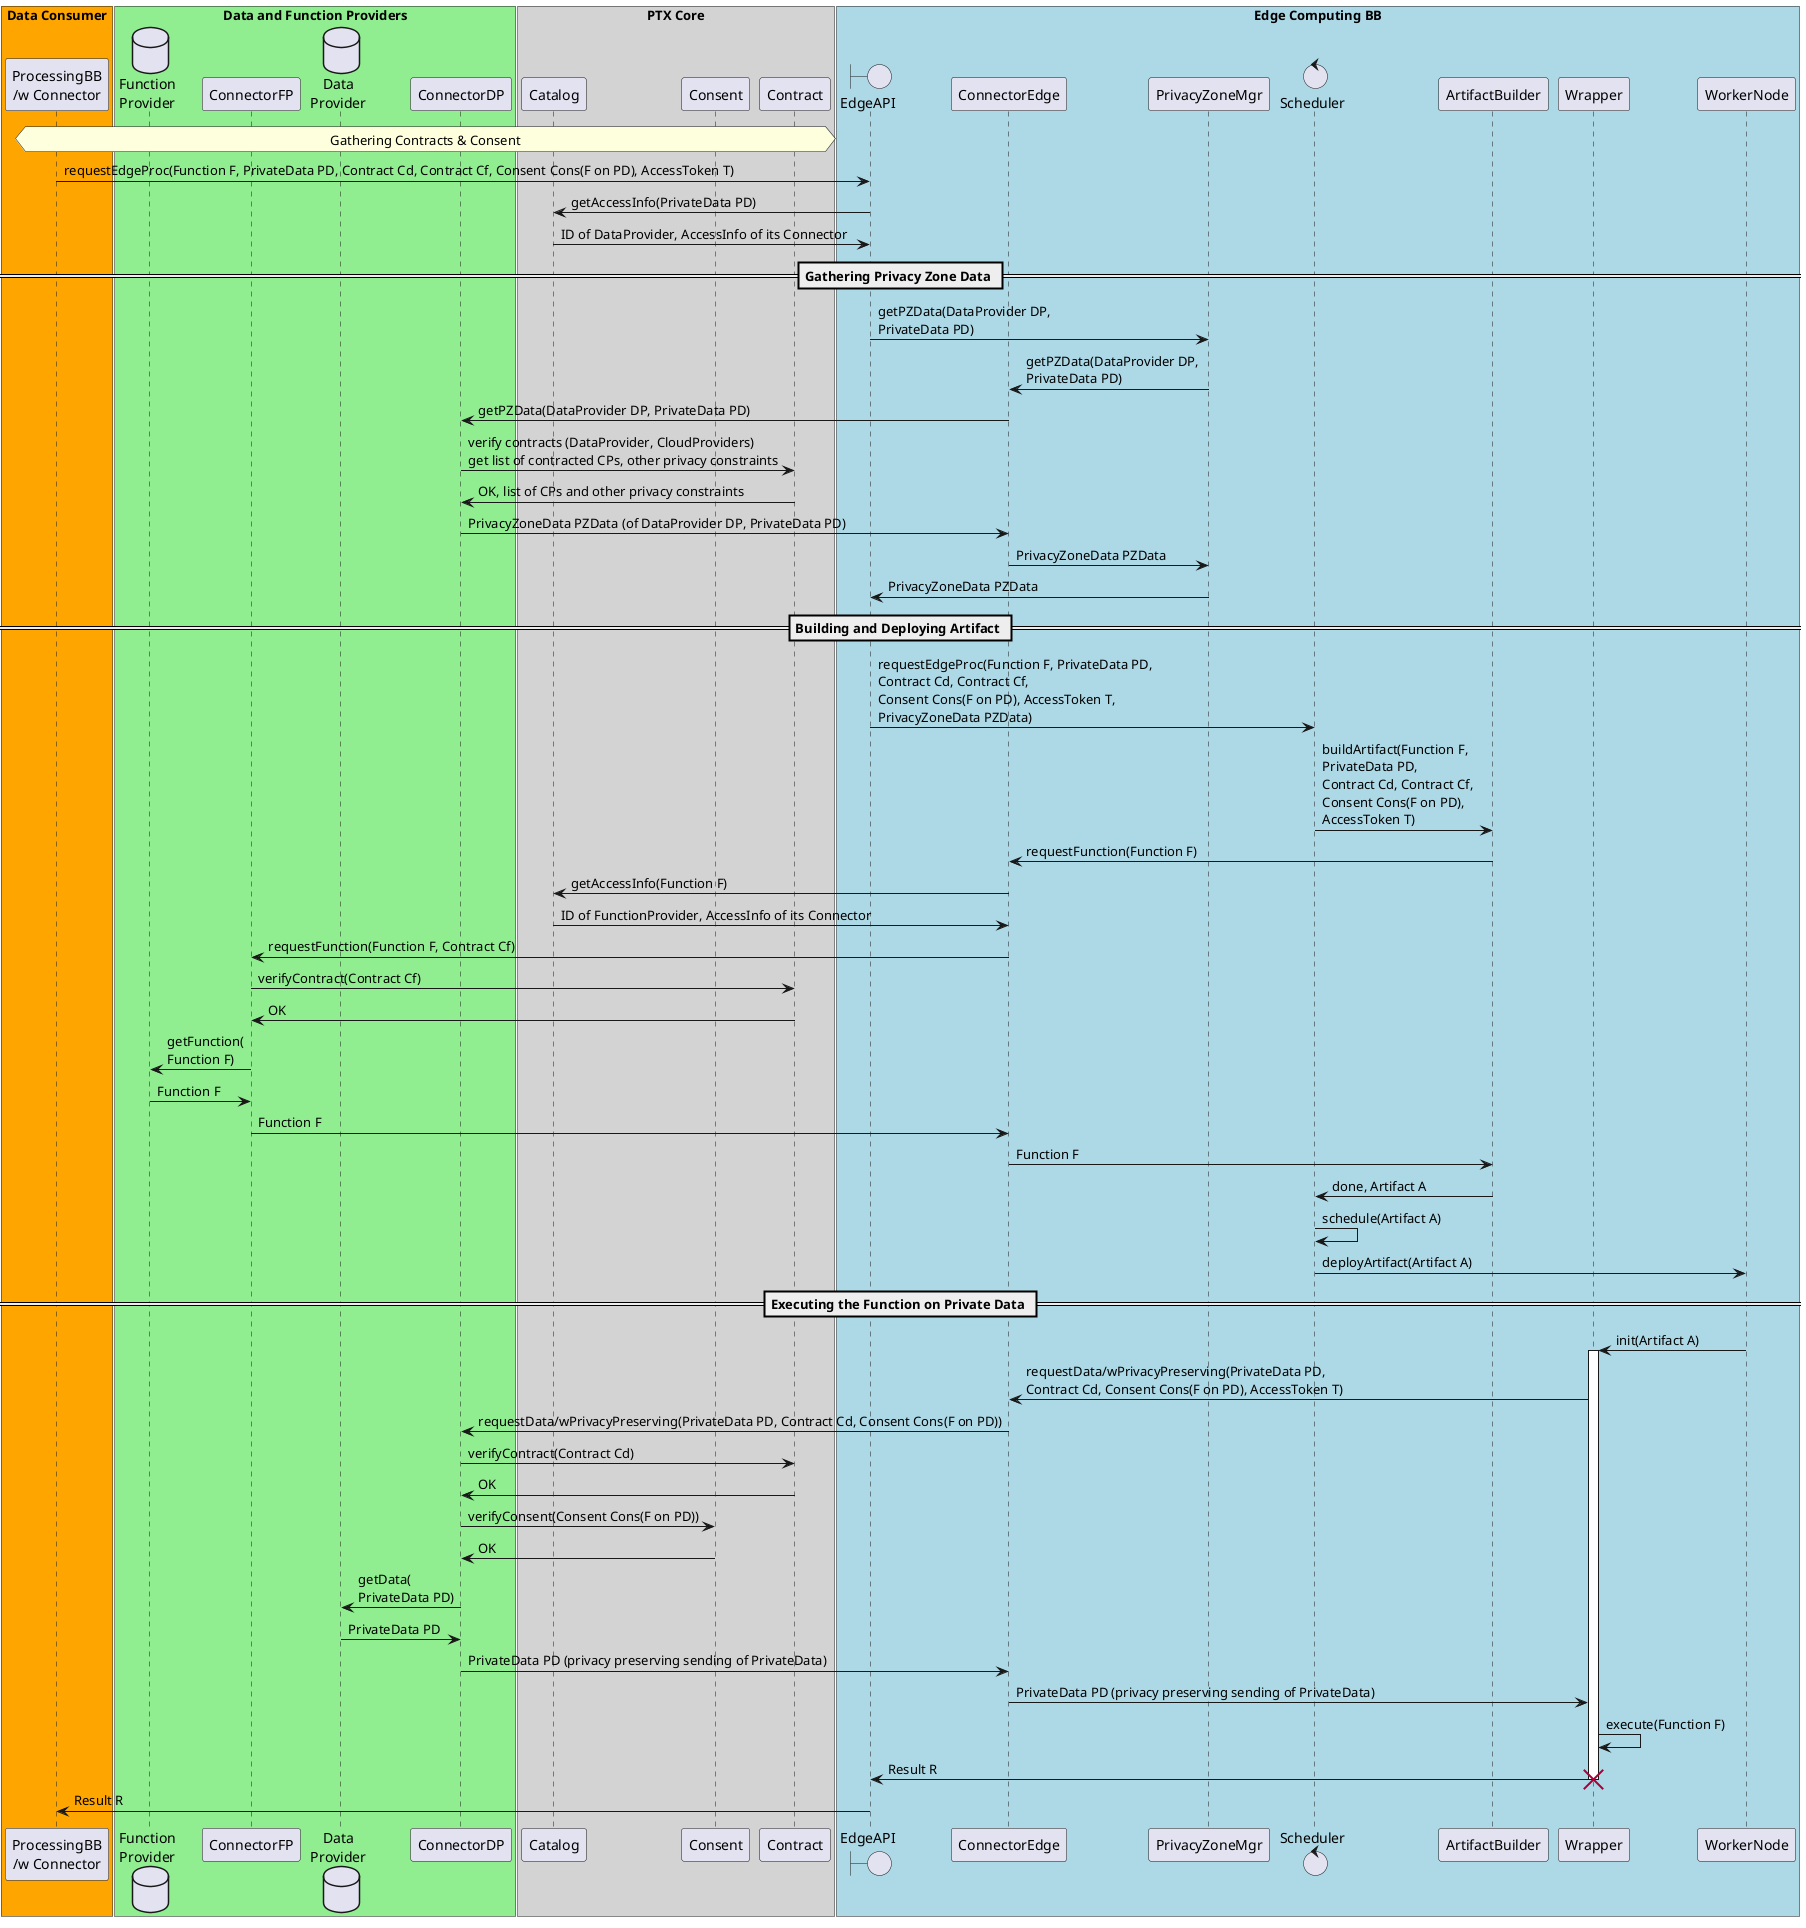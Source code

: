 @startuml

box "Data Consumer" #Orange
    participant "ProcessingBB\n/w Connector" as ProcessingBB order 5
end box
box "Data and Function Providers" #LightGreen
    database "Function\nProvider" as FunctionProvider order 10
    participant ConnectorFP order 15
    database "Data\nProvider" as DataProvider order 20
    participant ConnectorDP order 25
end box
box "PTX Core" #LightGrey
    participant Catalog order 30
    participant Consent order 40
    participant Contract order 50
end box
box "Edge Computing BB" #LightBlue
    boundary EdgeAPI order 60
    participant ConnectorEdge order 65
    participant PrivacyZoneMgr order 70
    control Scheduler order 80
    participant ArtifactBuilder order 90
    participant Wrapper order 100
    participant WorkerNode order 110
end box

hnote over ProcessingBB, Contract: Gathering Contracts & Consent

ProcessingBB -> EdgeAPI : requestEdgeProc(Function F, PrivateData PD, Contract Cd, Contract Cf, Consent Cons(F on PD), AccessToken T)
EdgeAPI -> Catalog : getAccessInfo(PrivateData PD)
Catalog -> EdgeAPI : ID of DataProvider, AccessInfo of its Connector

== Gathering Privacy Zone Data == 
EdgeAPI -> PrivacyZoneMgr : getPZData(DataProvider DP, \nPrivateData PD)
PrivacyZoneMgr -> ConnectorEdge : getPZData(DataProvider DP, \nPrivateData PD)
ConnectorEdge -> ConnectorDP : getPZData(DataProvider DP, PrivateData PD)
ConnectorDP -> Contract : verify contracts (DataProvider, CloudProviders)\nget list of contracted CPs, other privacy constraints
Contract -> ConnectorDP : OK, list of CPs and other privacy constraints
ConnectorDP -> ConnectorEdge : PrivacyZoneData PZData (of DataProvider DP, PrivateData PD)
ConnectorEdge -> PrivacyZoneMgr : PrivacyZoneData PZData
PrivacyZoneMgr -> EdgeAPI : PrivacyZoneData PZData

== Building and Deploying Artifact ==
EdgeAPI -> Scheduler : requestEdgeProc(Function F, PrivateData PD,\nContract Cd, Contract Cf,\nConsent Cons(F on PD), AccessToken T, \nPrivacyZoneData PZData)
Scheduler -> ArtifactBuilder : buildArtifact(Function F, \nPrivateData PD, \nContract Cd, Contract Cf, \nConsent Cons(F on PD), \nAccessToken T)
ArtifactBuilder -> ConnectorEdge : requestFunction(Function F)
ConnectorEdge -> Catalog : getAccessInfo(Function F)
Catalog -> ConnectorEdge : ID of FunctionProvider, AccessInfo of its Connector

ConnectorEdge -> ConnectorFP : requestFunction(Function F, Contract Cf)
ConnectorFP -> Contract : verifyContract(Contract Cf)
Contract -> ConnectorFP : OK
ConnectorFP -> FunctionProvider : getFunction(\nFunction F)
FunctionProvider -> ConnectorFP : Function F
ConnectorFP -> ConnectorEdge : Function F

ConnectorEdge -> ArtifactBuilder : Function F
ArtifactBuilder -> Scheduler : done, Artifact A
Scheduler -> Scheduler : schedule(Artifact A)
Scheduler -> WorkerNode : deployArtifact(Artifact A)

== Executing the Function on Private Data ==
WorkerNode -> Wrapper : init(Artifact A)
activate Wrapper
Wrapper -> ConnectorEdge : requestData/wPrivacyPreserving(PrivateData PD,\nContract Cd, Consent Cons(F on PD), AccessToken T)
ConnectorEdge -> ConnectorDP : requestData/wPrivacyPreserving(PrivateData PD, Contract Cd, Consent Cons(F on PD))

ConnectorDP -> Contract : verifyContract(Contract Cd)
Contract -> ConnectorDP : OK
ConnectorDP -> Consent : verifyConsent(Consent Cons(F on PD))
Consent -> ConnectorDP : OK
ConnectorDP -> DataProvider : getData(\nPrivateData PD)
DataProvider -> ConnectorDP : PrivateData PD

ConnectorDP -> ConnectorEdge : PrivateData PD (privacy preserving sending of PrivateData)
ConnectorEdge -> Wrapper : PrivateData PD (privacy preserving sending of PrivateData)
Wrapper -> Wrapper : execute(Function F)
Wrapper -> EdgeAPI : Result R
destroy Wrapper
EdgeAPI -> ProcessingBB : Result R

@enduml

